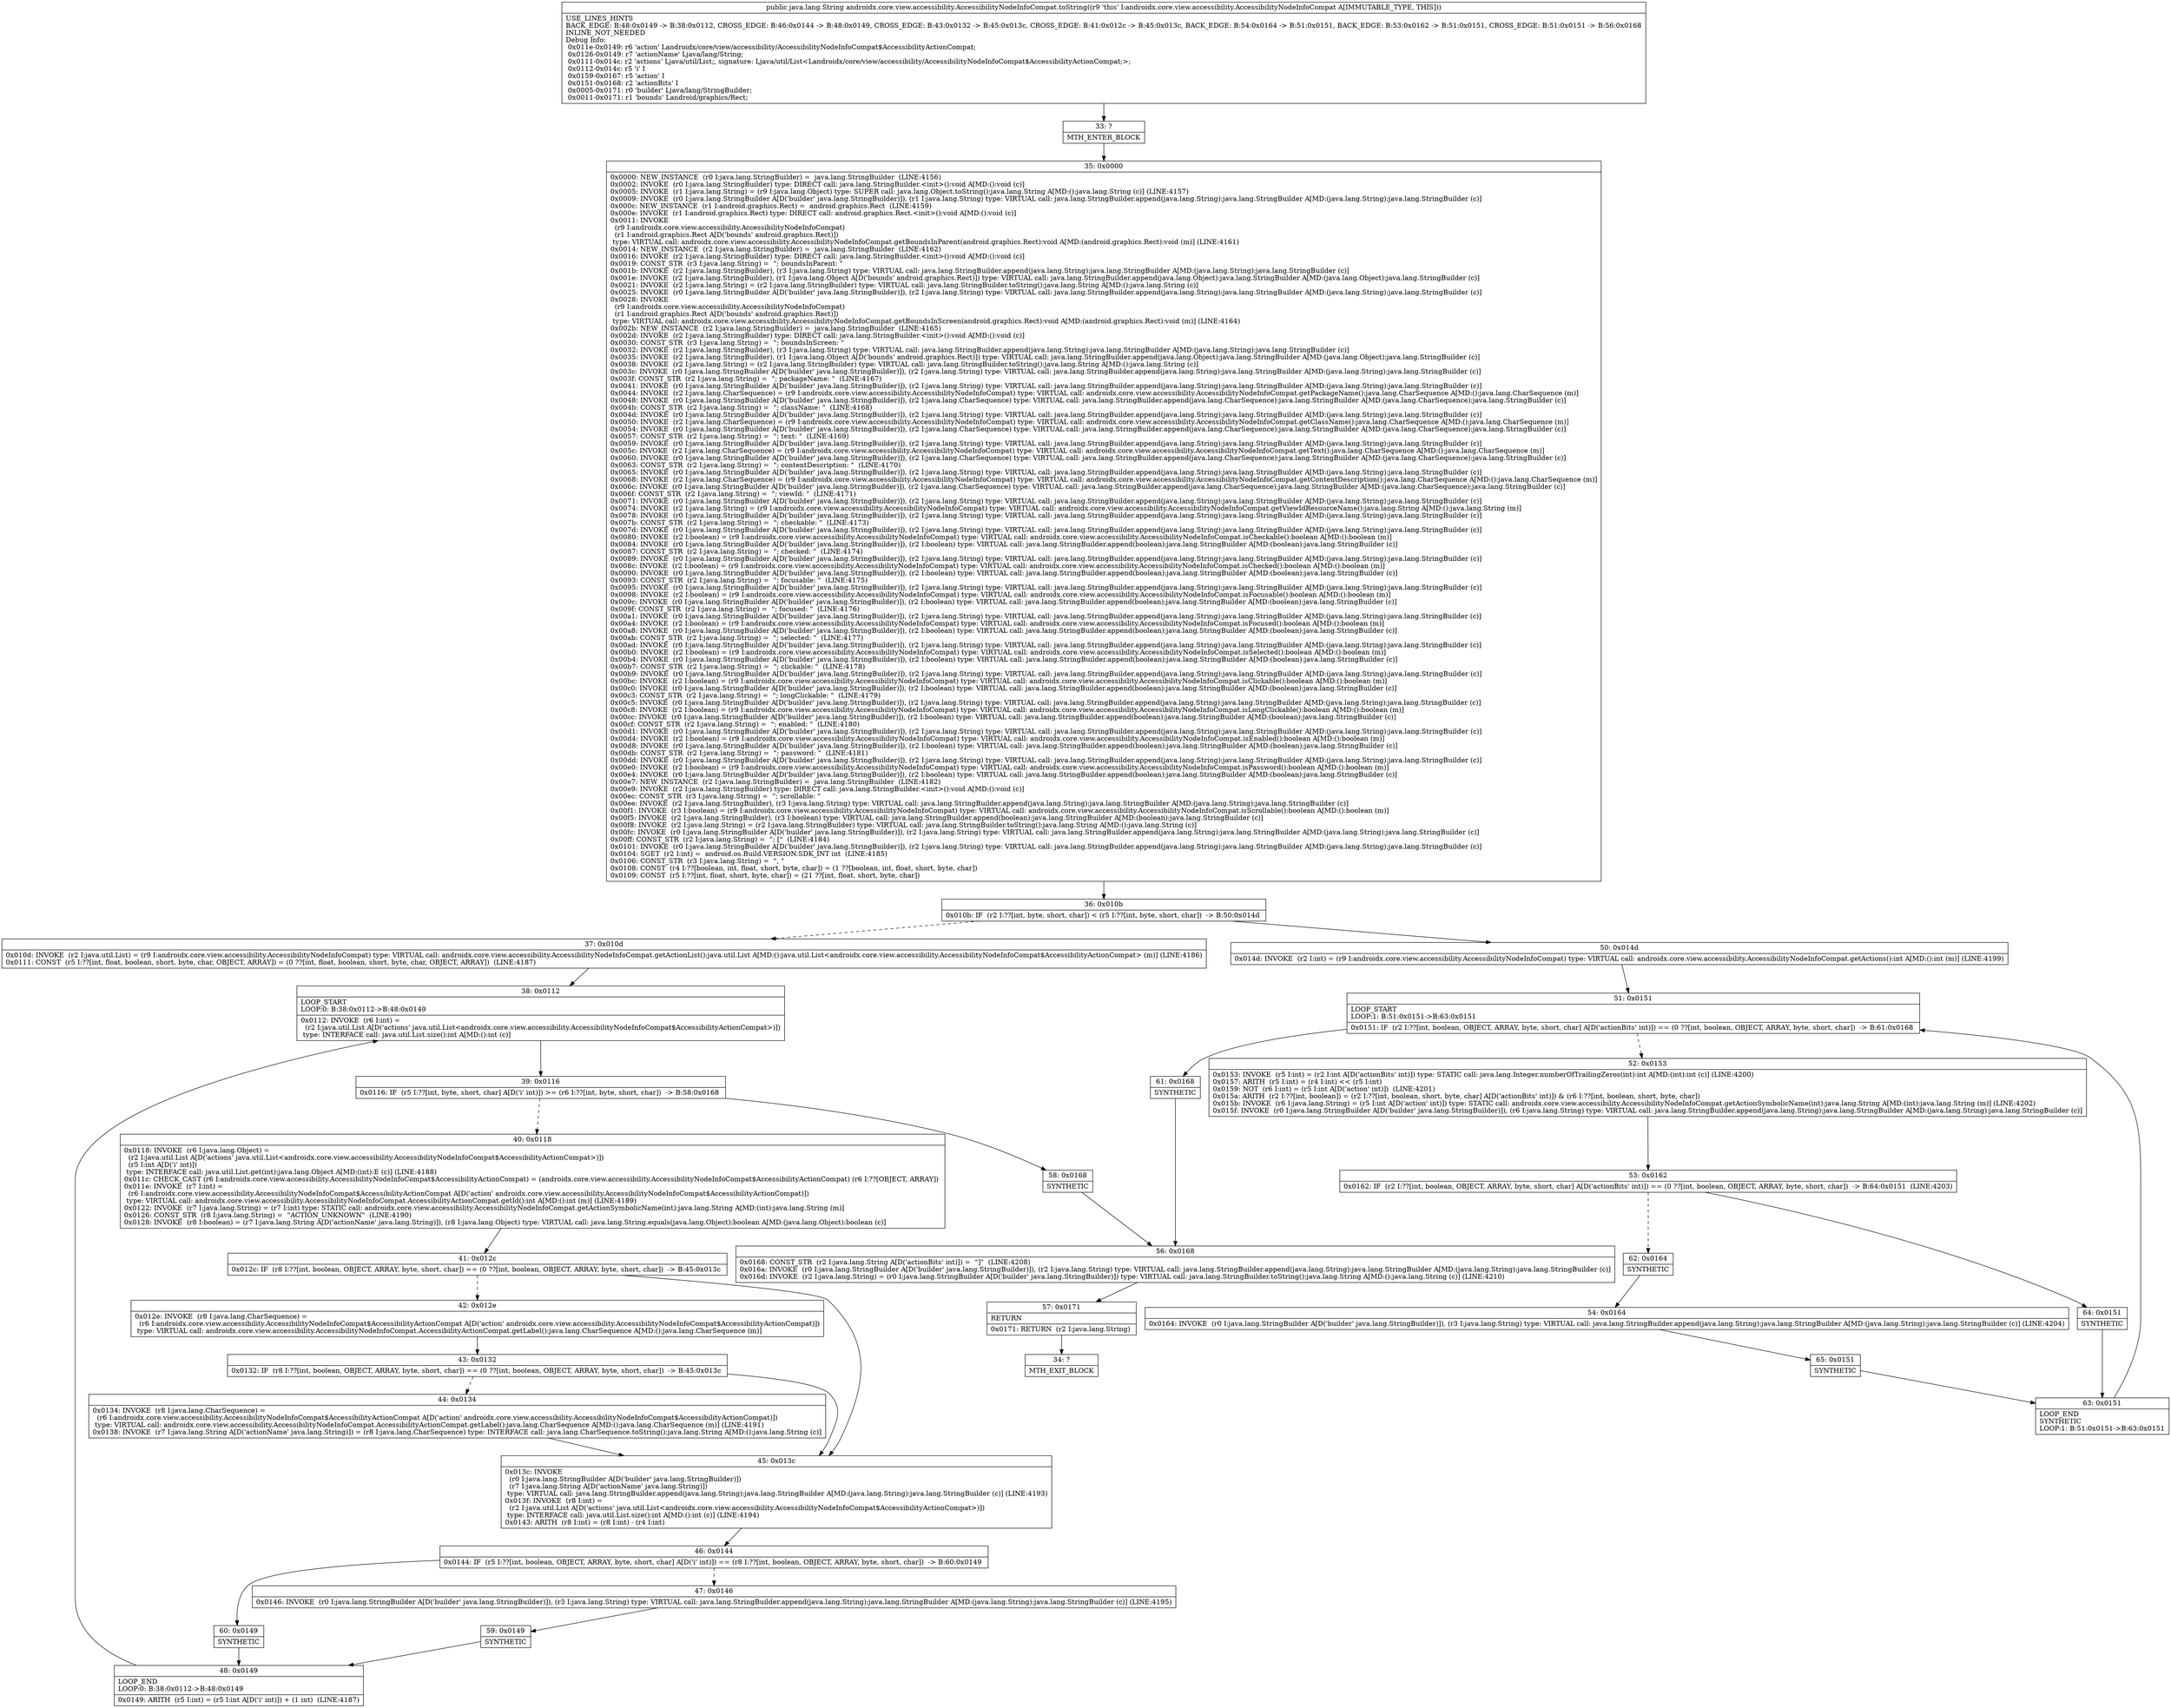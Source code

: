 digraph "CFG forandroidx.core.view.accessibility.AccessibilityNodeInfoCompat.toString()Ljava\/lang\/String;" {
Node_33 [shape=record,label="{33\:\ ?|MTH_ENTER_BLOCK\l}"];
Node_35 [shape=record,label="{35\:\ 0x0000|0x0000: NEW_INSTANCE  (r0 I:java.lang.StringBuilder) =  java.lang.StringBuilder  (LINE:4156)\l0x0002: INVOKE  (r0 I:java.lang.StringBuilder) type: DIRECT call: java.lang.StringBuilder.\<init\>():void A[MD:():void (c)]\l0x0005: INVOKE  (r1 I:java.lang.String) = (r9 I:java.lang.Object) type: SUPER call: java.lang.Object.toString():java.lang.String A[MD:():java.lang.String (c)] (LINE:4157)\l0x0009: INVOKE  (r0 I:java.lang.StringBuilder A[D('builder' java.lang.StringBuilder)]), (r1 I:java.lang.String) type: VIRTUAL call: java.lang.StringBuilder.append(java.lang.String):java.lang.StringBuilder A[MD:(java.lang.String):java.lang.StringBuilder (c)]\l0x000c: NEW_INSTANCE  (r1 I:android.graphics.Rect) =  android.graphics.Rect  (LINE:4159)\l0x000e: INVOKE  (r1 I:android.graphics.Rect) type: DIRECT call: android.graphics.Rect.\<init\>():void A[MD:():void (c)]\l0x0011: INVOKE  \l  (r9 I:androidx.core.view.accessibility.AccessibilityNodeInfoCompat)\l  (r1 I:android.graphics.Rect A[D('bounds' android.graphics.Rect)])\l type: VIRTUAL call: androidx.core.view.accessibility.AccessibilityNodeInfoCompat.getBoundsInParent(android.graphics.Rect):void A[MD:(android.graphics.Rect):void (m)] (LINE:4161)\l0x0014: NEW_INSTANCE  (r2 I:java.lang.StringBuilder) =  java.lang.StringBuilder  (LINE:4162)\l0x0016: INVOKE  (r2 I:java.lang.StringBuilder) type: DIRECT call: java.lang.StringBuilder.\<init\>():void A[MD:():void (c)]\l0x0019: CONST_STR  (r3 I:java.lang.String) =  \"; boundsInParent: \" \l0x001b: INVOKE  (r2 I:java.lang.StringBuilder), (r3 I:java.lang.String) type: VIRTUAL call: java.lang.StringBuilder.append(java.lang.String):java.lang.StringBuilder A[MD:(java.lang.String):java.lang.StringBuilder (c)]\l0x001e: INVOKE  (r2 I:java.lang.StringBuilder), (r1 I:java.lang.Object A[D('bounds' android.graphics.Rect)]) type: VIRTUAL call: java.lang.StringBuilder.append(java.lang.Object):java.lang.StringBuilder A[MD:(java.lang.Object):java.lang.StringBuilder (c)]\l0x0021: INVOKE  (r2 I:java.lang.String) = (r2 I:java.lang.StringBuilder) type: VIRTUAL call: java.lang.StringBuilder.toString():java.lang.String A[MD:():java.lang.String (c)]\l0x0025: INVOKE  (r0 I:java.lang.StringBuilder A[D('builder' java.lang.StringBuilder)]), (r2 I:java.lang.String) type: VIRTUAL call: java.lang.StringBuilder.append(java.lang.String):java.lang.StringBuilder A[MD:(java.lang.String):java.lang.StringBuilder (c)]\l0x0028: INVOKE  \l  (r9 I:androidx.core.view.accessibility.AccessibilityNodeInfoCompat)\l  (r1 I:android.graphics.Rect A[D('bounds' android.graphics.Rect)])\l type: VIRTUAL call: androidx.core.view.accessibility.AccessibilityNodeInfoCompat.getBoundsInScreen(android.graphics.Rect):void A[MD:(android.graphics.Rect):void (m)] (LINE:4164)\l0x002b: NEW_INSTANCE  (r2 I:java.lang.StringBuilder) =  java.lang.StringBuilder  (LINE:4165)\l0x002d: INVOKE  (r2 I:java.lang.StringBuilder) type: DIRECT call: java.lang.StringBuilder.\<init\>():void A[MD:():void (c)]\l0x0030: CONST_STR  (r3 I:java.lang.String) =  \"; boundsInScreen: \" \l0x0032: INVOKE  (r2 I:java.lang.StringBuilder), (r3 I:java.lang.String) type: VIRTUAL call: java.lang.StringBuilder.append(java.lang.String):java.lang.StringBuilder A[MD:(java.lang.String):java.lang.StringBuilder (c)]\l0x0035: INVOKE  (r2 I:java.lang.StringBuilder), (r1 I:java.lang.Object A[D('bounds' android.graphics.Rect)]) type: VIRTUAL call: java.lang.StringBuilder.append(java.lang.Object):java.lang.StringBuilder A[MD:(java.lang.Object):java.lang.StringBuilder (c)]\l0x0038: INVOKE  (r2 I:java.lang.String) = (r2 I:java.lang.StringBuilder) type: VIRTUAL call: java.lang.StringBuilder.toString():java.lang.String A[MD:():java.lang.String (c)]\l0x003c: INVOKE  (r0 I:java.lang.StringBuilder A[D('builder' java.lang.StringBuilder)]), (r2 I:java.lang.String) type: VIRTUAL call: java.lang.StringBuilder.append(java.lang.String):java.lang.StringBuilder A[MD:(java.lang.String):java.lang.StringBuilder (c)]\l0x003f: CONST_STR  (r2 I:java.lang.String) =  \"; packageName: \"  (LINE:4167)\l0x0041: INVOKE  (r0 I:java.lang.StringBuilder A[D('builder' java.lang.StringBuilder)]), (r2 I:java.lang.String) type: VIRTUAL call: java.lang.StringBuilder.append(java.lang.String):java.lang.StringBuilder A[MD:(java.lang.String):java.lang.StringBuilder (c)]\l0x0044: INVOKE  (r2 I:java.lang.CharSequence) = (r9 I:androidx.core.view.accessibility.AccessibilityNodeInfoCompat) type: VIRTUAL call: androidx.core.view.accessibility.AccessibilityNodeInfoCompat.getPackageName():java.lang.CharSequence A[MD:():java.lang.CharSequence (m)]\l0x0048: INVOKE  (r0 I:java.lang.StringBuilder A[D('builder' java.lang.StringBuilder)]), (r2 I:java.lang.CharSequence) type: VIRTUAL call: java.lang.StringBuilder.append(java.lang.CharSequence):java.lang.StringBuilder A[MD:(java.lang.CharSequence):java.lang.StringBuilder (c)]\l0x004b: CONST_STR  (r2 I:java.lang.String) =  \"; className: \"  (LINE:4168)\l0x004d: INVOKE  (r0 I:java.lang.StringBuilder A[D('builder' java.lang.StringBuilder)]), (r2 I:java.lang.String) type: VIRTUAL call: java.lang.StringBuilder.append(java.lang.String):java.lang.StringBuilder A[MD:(java.lang.String):java.lang.StringBuilder (c)]\l0x0050: INVOKE  (r2 I:java.lang.CharSequence) = (r9 I:androidx.core.view.accessibility.AccessibilityNodeInfoCompat) type: VIRTUAL call: androidx.core.view.accessibility.AccessibilityNodeInfoCompat.getClassName():java.lang.CharSequence A[MD:():java.lang.CharSequence (m)]\l0x0054: INVOKE  (r0 I:java.lang.StringBuilder A[D('builder' java.lang.StringBuilder)]), (r2 I:java.lang.CharSequence) type: VIRTUAL call: java.lang.StringBuilder.append(java.lang.CharSequence):java.lang.StringBuilder A[MD:(java.lang.CharSequence):java.lang.StringBuilder (c)]\l0x0057: CONST_STR  (r2 I:java.lang.String) =  \"; text: \"  (LINE:4169)\l0x0059: INVOKE  (r0 I:java.lang.StringBuilder A[D('builder' java.lang.StringBuilder)]), (r2 I:java.lang.String) type: VIRTUAL call: java.lang.StringBuilder.append(java.lang.String):java.lang.StringBuilder A[MD:(java.lang.String):java.lang.StringBuilder (c)]\l0x005c: INVOKE  (r2 I:java.lang.CharSequence) = (r9 I:androidx.core.view.accessibility.AccessibilityNodeInfoCompat) type: VIRTUAL call: androidx.core.view.accessibility.AccessibilityNodeInfoCompat.getText():java.lang.CharSequence A[MD:():java.lang.CharSequence (m)]\l0x0060: INVOKE  (r0 I:java.lang.StringBuilder A[D('builder' java.lang.StringBuilder)]), (r2 I:java.lang.CharSequence) type: VIRTUAL call: java.lang.StringBuilder.append(java.lang.CharSequence):java.lang.StringBuilder A[MD:(java.lang.CharSequence):java.lang.StringBuilder (c)]\l0x0063: CONST_STR  (r2 I:java.lang.String) =  \"; contentDescription: \"  (LINE:4170)\l0x0065: INVOKE  (r0 I:java.lang.StringBuilder A[D('builder' java.lang.StringBuilder)]), (r2 I:java.lang.String) type: VIRTUAL call: java.lang.StringBuilder.append(java.lang.String):java.lang.StringBuilder A[MD:(java.lang.String):java.lang.StringBuilder (c)]\l0x0068: INVOKE  (r2 I:java.lang.CharSequence) = (r9 I:androidx.core.view.accessibility.AccessibilityNodeInfoCompat) type: VIRTUAL call: androidx.core.view.accessibility.AccessibilityNodeInfoCompat.getContentDescription():java.lang.CharSequence A[MD:():java.lang.CharSequence (m)]\l0x006c: INVOKE  (r0 I:java.lang.StringBuilder A[D('builder' java.lang.StringBuilder)]), (r2 I:java.lang.CharSequence) type: VIRTUAL call: java.lang.StringBuilder.append(java.lang.CharSequence):java.lang.StringBuilder A[MD:(java.lang.CharSequence):java.lang.StringBuilder (c)]\l0x006f: CONST_STR  (r2 I:java.lang.String) =  \"; viewId: \"  (LINE:4171)\l0x0071: INVOKE  (r0 I:java.lang.StringBuilder A[D('builder' java.lang.StringBuilder)]), (r2 I:java.lang.String) type: VIRTUAL call: java.lang.StringBuilder.append(java.lang.String):java.lang.StringBuilder A[MD:(java.lang.String):java.lang.StringBuilder (c)]\l0x0074: INVOKE  (r2 I:java.lang.String) = (r9 I:androidx.core.view.accessibility.AccessibilityNodeInfoCompat) type: VIRTUAL call: androidx.core.view.accessibility.AccessibilityNodeInfoCompat.getViewIdResourceName():java.lang.String A[MD:():java.lang.String (m)]\l0x0078: INVOKE  (r0 I:java.lang.StringBuilder A[D('builder' java.lang.StringBuilder)]), (r2 I:java.lang.String) type: VIRTUAL call: java.lang.StringBuilder.append(java.lang.String):java.lang.StringBuilder A[MD:(java.lang.String):java.lang.StringBuilder (c)]\l0x007b: CONST_STR  (r2 I:java.lang.String) =  \"; checkable: \"  (LINE:4173)\l0x007d: INVOKE  (r0 I:java.lang.StringBuilder A[D('builder' java.lang.StringBuilder)]), (r2 I:java.lang.String) type: VIRTUAL call: java.lang.StringBuilder.append(java.lang.String):java.lang.StringBuilder A[MD:(java.lang.String):java.lang.StringBuilder (c)]\l0x0080: INVOKE  (r2 I:boolean) = (r9 I:androidx.core.view.accessibility.AccessibilityNodeInfoCompat) type: VIRTUAL call: androidx.core.view.accessibility.AccessibilityNodeInfoCompat.isCheckable():boolean A[MD:():boolean (m)]\l0x0084: INVOKE  (r0 I:java.lang.StringBuilder A[D('builder' java.lang.StringBuilder)]), (r2 I:boolean) type: VIRTUAL call: java.lang.StringBuilder.append(boolean):java.lang.StringBuilder A[MD:(boolean):java.lang.StringBuilder (c)]\l0x0087: CONST_STR  (r2 I:java.lang.String) =  \"; checked: \"  (LINE:4174)\l0x0089: INVOKE  (r0 I:java.lang.StringBuilder A[D('builder' java.lang.StringBuilder)]), (r2 I:java.lang.String) type: VIRTUAL call: java.lang.StringBuilder.append(java.lang.String):java.lang.StringBuilder A[MD:(java.lang.String):java.lang.StringBuilder (c)]\l0x008c: INVOKE  (r2 I:boolean) = (r9 I:androidx.core.view.accessibility.AccessibilityNodeInfoCompat) type: VIRTUAL call: androidx.core.view.accessibility.AccessibilityNodeInfoCompat.isChecked():boolean A[MD:():boolean (m)]\l0x0090: INVOKE  (r0 I:java.lang.StringBuilder A[D('builder' java.lang.StringBuilder)]), (r2 I:boolean) type: VIRTUAL call: java.lang.StringBuilder.append(boolean):java.lang.StringBuilder A[MD:(boolean):java.lang.StringBuilder (c)]\l0x0093: CONST_STR  (r2 I:java.lang.String) =  \"; focusable: \"  (LINE:4175)\l0x0095: INVOKE  (r0 I:java.lang.StringBuilder A[D('builder' java.lang.StringBuilder)]), (r2 I:java.lang.String) type: VIRTUAL call: java.lang.StringBuilder.append(java.lang.String):java.lang.StringBuilder A[MD:(java.lang.String):java.lang.StringBuilder (c)]\l0x0098: INVOKE  (r2 I:boolean) = (r9 I:androidx.core.view.accessibility.AccessibilityNodeInfoCompat) type: VIRTUAL call: androidx.core.view.accessibility.AccessibilityNodeInfoCompat.isFocusable():boolean A[MD:():boolean (m)]\l0x009c: INVOKE  (r0 I:java.lang.StringBuilder A[D('builder' java.lang.StringBuilder)]), (r2 I:boolean) type: VIRTUAL call: java.lang.StringBuilder.append(boolean):java.lang.StringBuilder A[MD:(boolean):java.lang.StringBuilder (c)]\l0x009f: CONST_STR  (r2 I:java.lang.String) =  \"; focused: \"  (LINE:4176)\l0x00a1: INVOKE  (r0 I:java.lang.StringBuilder A[D('builder' java.lang.StringBuilder)]), (r2 I:java.lang.String) type: VIRTUAL call: java.lang.StringBuilder.append(java.lang.String):java.lang.StringBuilder A[MD:(java.lang.String):java.lang.StringBuilder (c)]\l0x00a4: INVOKE  (r2 I:boolean) = (r9 I:androidx.core.view.accessibility.AccessibilityNodeInfoCompat) type: VIRTUAL call: androidx.core.view.accessibility.AccessibilityNodeInfoCompat.isFocused():boolean A[MD:():boolean (m)]\l0x00a8: INVOKE  (r0 I:java.lang.StringBuilder A[D('builder' java.lang.StringBuilder)]), (r2 I:boolean) type: VIRTUAL call: java.lang.StringBuilder.append(boolean):java.lang.StringBuilder A[MD:(boolean):java.lang.StringBuilder (c)]\l0x00ab: CONST_STR  (r2 I:java.lang.String) =  \"; selected: \"  (LINE:4177)\l0x00ad: INVOKE  (r0 I:java.lang.StringBuilder A[D('builder' java.lang.StringBuilder)]), (r2 I:java.lang.String) type: VIRTUAL call: java.lang.StringBuilder.append(java.lang.String):java.lang.StringBuilder A[MD:(java.lang.String):java.lang.StringBuilder (c)]\l0x00b0: INVOKE  (r2 I:boolean) = (r9 I:androidx.core.view.accessibility.AccessibilityNodeInfoCompat) type: VIRTUAL call: androidx.core.view.accessibility.AccessibilityNodeInfoCompat.isSelected():boolean A[MD:():boolean (m)]\l0x00b4: INVOKE  (r0 I:java.lang.StringBuilder A[D('builder' java.lang.StringBuilder)]), (r2 I:boolean) type: VIRTUAL call: java.lang.StringBuilder.append(boolean):java.lang.StringBuilder A[MD:(boolean):java.lang.StringBuilder (c)]\l0x00b7: CONST_STR  (r2 I:java.lang.String) =  \"; clickable: \"  (LINE:4178)\l0x00b9: INVOKE  (r0 I:java.lang.StringBuilder A[D('builder' java.lang.StringBuilder)]), (r2 I:java.lang.String) type: VIRTUAL call: java.lang.StringBuilder.append(java.lang.String):java.lang.StringBuilder A[MD:(java.lang.String):java.lang.StringBuilder (c)]\l0x00bc: INVOKE  (r2 I:boolean) = (r9 I:androidx.core.view.accessibility.AccessibilityNodeInfoCompat) type: VIRTUAL call: androidx.core.view.accessibility.AccessibilityNodeInfoCompat.isClickable():boolean A[MD:():boolean (m)]\l0x00c0: INVOKE  (r0 I:java.lang.StringBuilder A[D('builder' java.lang.StringBuilder)]), (r2 I:boolean) type: VIRTUAL call: java.lang.StringBuilder.append(boolean):java.lang.StringBuilder A[MD:(boolean):java.lang.StringBuilder (c)]\l0x00c3: CONST_STR  (r2 I:java.lang.String) =  \"; longClickable: \"  (LINE:4179)\l0x00c5: INVOKE  (r0 I:java.lang.StringBuilder A[D('builder' java.lang.StringBuilder)]), (r2 I:java.lang.String) type: VIRTUAL call: java.lang.StringBuilder.append(java.lang.String):java.lang.StringBuilder A[MD:(java.lang.String):java.lang.StringBuilder (c)]\l0x00c8: INVOKE  (r2 I:boolean) = (r9 I:androidx.core.view.accessibility.AccessibilityNodeInfoCompat) type: VIRTUAL call: androidx.core.view.accessibility.AccessibilityNodeInfoCompat.isLongClickable():boolean A[MD:():boolean (m)]\l0x00cc: INVOKE  (r0 I:java.lang.StringBuilder A[D('builder' java.lang.StringBuilder)]), (r2 I:boolean) type: VIRTUAL call: java.lang.StringBuilder.append(boolean):java.lang.StringBuilder A[MD:(boolean):java.lang.StringBuilder (c)]\l0x00cf: CONST_STR  (r2 I:java.lang.String) =  \"; enabled: \"  (LINE:4180)\l0x00d1: INVOKE  (r0 I:java.lang.StringBuilder A[D('builder' java.lang.StringBuilder)]), (r2 I:java.lang.String) type: VIRTUAL call: java.lang.StringBuilder.append(java.lang.String):java.lang.StringBuilder A[MD:(java.lang.String):java.lang.StringBuilder (c)]\l0x00d4: INVOKE  (r2 I:boolean) = (r9 I:androidx.core.view.accessibility.AccessibilityNodeInfoCompat) type: VIRTUAL call: androidx.core.view.accessibility.AccessibilityNodeInfoCompat.isEnabled():boolean A[MD:():boolean (m)]\l0x00d8: INVOKE  (r0 I:java.lang.StringBuilder A[D('builder' java.lang.StringBuilder)]), (r2 I:boolean) type: VIRTUAL call: java.lang.StringBuilder.append(boolean):java.lang.StringBuilder A[MD:(boolean):java.lang.StringBuilder (c)]\l0x00db: CONST_STR  (r2 I:java.lang.String) =  \"; password: \"  (LINE:4181)\l0x00dd: INVOKE  (r0 I:java.lang.StringBuilder A[D('builder' java.lang.StringBuilder)]), (r2 I:java.lang.String) type: VIRTUAL call: java.lang.StringBuilder.append(java.lang.String):java.lang.StringBuilder A[MD:(java.lang.String):java.lang.StringBuilder (c)]\l0x00e0: INVOKE  (r2 I:boolean) = (r9 I:androidx.core.view.accessibility.AccessibilityNodeInfoCompat) type: VIRTUAL call: androidx.core.view.accessibility.AccessibilityNodeInfoCompat.isPassword():boolean A[MD:():boolean (m)]\l0x00e4: INVOKE  (r0 I:java.lang.StringBuilder A[D('builder' java.lang.StringBuilder)]), (r2 I:boolean) type: VIRTUAL call: java.lang.StringBuilder.append(boolean):java.lang.StringBuilder A[MD:(boolean):java.lang.StringBuilder (c)]\l0x00e7: NEW_INSTANCE  (r2 I:java.lang.StringBuilder) =  java.lang.StringBuilder  (LINE:4182)\l0x00e9: INVOKE  (r2 I:java.lang.StringBuilder) type: DIRECT call: java.lang.StringBuilder.\<init\>():void A[MD:():void (c)]\l0x00ec: CONST_STR  (r3 I:java.lang.String) =  \"; scrollable: \" \l0x00ee: INVOKE  (r2 I:java.lang.StringBuilder), (r3 I:java.lang.String) type: VIRTUAL call: java.lang.StringBuilder.append(java.lang.String):java.lang.StringBuilder A[MD:(java.lang.String):java.lang.StringBuilder (c)]\l0x00f1: INVOKE  (r3 I:boolean) = (r9 I:androidx.core.view.accessibility.AccessibilityNodeInfoCompat) type: VIRTUAL call: androidx.core.view.accessibility.AccessibilityNodeInfoCompat.isScrollable():boolean A[MD:():boolean (m)]\l0x00f5: INVOKE  (r2 I:java.lang.StringBuilder), (r3 I:boolean) type: VIRTUAL call: java.lang.StringBuilder.append(boolean):java.lang.StringBuilder A[MD:(boolean):java.lang.StringBuilder (c)]\l0x00f8: INVOKE  (r2 I:java.lang.String) = (r2 I:java.lang.StringBuilder) type: VIRTUAL call: java.lang.StringBuilder.toString():java.lang.String A[MD:():java.lang.String (c)]\l0x00fc: INVOKE  (r0 I:java.lang.StringBuilder A[D('builder' java.lang.StringBuilder)]), (r2 I:java.lang.String) type: VIRTUAL call: java.lang.StringBuilder.append(java.lang.String):java.lang.StringBuilder A[MD:(java.lang.String):java.lang.StringBuilder (c)]\l0x00ff: CONST_STR  (r2 I:java.lang.String) =  \"; [\"  (LINE:4184)\l0x0101: INVOKE  (r0 I:java.lang.StringBuilder A[D('builder' java.lang.StringBuilder)]), (r2 I:java.lang.String) type: VIRTUAL call: java.lang.StringBuilder.append(java.lang.String):java.lang.StringBuilder A[MD:(java.lang.String):java.lang.StringBuilder (c)]\l0x0104: SGET  (r2 I:int) =  android.os.Build.VERSION.SDK_INT int  (LINE:4185)\l0x0106: CONST_STR  (r3 I:java.lang.String) =  \", \" \l0x0108: CONST  (r4 I:??[boolean, int, float, short, byte, char]) = (1 ??[boolean, int, float, short, byte, char]) \l0x0109: CONST  (r5 I:??[int, float, short, byte, char]) = (21 ??[int, float, short, byte, char]) \l}"];
Node_36 [shape=record,label="{36\:\ 0x010b|0x010b: IF  (r2 I:??[int, byte, short, char]) \< (r5 I:??[int, byte, short, char])  \-\> B:50:0x014d \l}"];
Node_37 [shape=record,label="{37\:\ 0x010d|0x010d: INVOKE  (r2 I:java.util.List) = (r9 I:androidx.core.view.accessibility.AccessibilityNodeInfoCompat) type: VIRTUAL call: androidx.core.view.accessibility.AccessibilityNodeInfoCompat.getActionList():java.util.List A[MD:():java.util.List\<androidx.core.view.accessibility.AccessibilityNodeInfoCompat$AccessibilityActionCompat\> (m)] (LINE:4186)\l0x0111: CONST  (r5 I:??[int, float, boolean, short, byte, char, OBJECT, ARRAY]) = (0 ??[int, float, boolean, short, byte, char, OBJECT, ARRAY])  (LINE:4187)\l}"];
Node_38 [shape=record,label="{38\:\ 0x0112|LOOP_START\lLOOP:0: B:38:0x0112\-\>B:48:0x0149\l|0x0112: INVOKE  (r6 I:int) = \l  (r2 I:java.util.List A[D('actions' java.util.List\<androidx.core.view.accessibility.AccessibilityNodeInfoCompat$AccessibilityActionCompat\>)])\l type: INTERFACE call: java.util.List.size():int A[MD:():int (c)]\l}"];
Node_39 [shape=record,label="{39\:\ 0x0116|0x0116: IF  (r5 I:??[int, byte, short, char] A[D('i' int)]) \>= (r6 I:??[int, byte, short, char])  \-\> B:58:0x0168 \l}"];
Node_40 [shape=record,label="{40\:\ 0x0118|0x0118: INVOKE  (r6 I:java.lang.Object) = \l  (r2 I:java.util.List A[D('actions' java.util.List\<androidx.core.view.accessibility.AccessibilityNodeInfoCompat$AccessibilityActionCompat\>)])\l  (r5 I:int A[D('i' int)])\l type: INTERFACE call: java.util.List.get(int):java.lang.Object A[MD:(int):E (c)] (LINE:4188)\l0x011c: CHECK_CAST (r6 I:androidx.core.view.accessibility.AccessibilityNodeInfoCompat$AccessibilityActionCompat) = (androidx.core.view.accessibility.AccessibilityNodeInfoCompat$AccessibilityActionCompat) (r6 I:??[OBJECT, ARRAY]) \l0x011e: INVOKE  (r7 I:int) = \l  (r6 I:androidx.core.view.accessibility.AccessibilityNodeInfoCompat$AccessibilityActionCompat A[D('action' androidx.core.view.accessibility.AccessibilityNodeInfoCompat$AccessibilityActionCompat)])\l type: VIRTUAL call: androidx.core.view.accessibility.AccessibilityNodeInfoCompat.AccessibilityActionCompat.getId():int A[MD:():int (m)] (LINE:4189)\l0x0122: INVOKE  (r7 I:java.lang.String) = (r7 I:int) type: STATIC call: androidx.core.view.accessibility.AccessibilityNodeInfoCompat.getActionSymbolicName(int):java.lang.String A[MD:(int):java.lang.String (m)]\l0x0126: CONST_STR  (r8 I:java.lang.String) =  \"ACTION_UNKNOWN\"  (LINE:4190)\l0x0128: INVOKE  (r8 I:boolean) = (r7 I:java.lang.String A[D('actionName' java.lang.String)]), (r8 I:java.lang.Object) type: VIRTUAL call: java.lang.String.equals(java.lang.Object):boolean A[MD:(java.lang.Object):boolean (c)]\l}"];
Node_41 [shape=record,label="{41\:\ 0x012c|0x012c: IF  (r8 I:??[int, boolean, OBJECT, ARRAY, byte, short, char]) == (0 ??[int, boolean, OBJECT, ARRAY, byte, short, char])  \-\> B:45:0x013c \l}"];
Node_42 [shape=record,label="{42\:\ 0x012e|0x012e: INVOKE  (r8 I:java.lang.CharSequence) = \l  (r6 I:androidx.core.view.accessibility.AccessibilityNodeInfoCompat$AccessibilityActionCompat A[D('action' androidx.core.view.accessibility.AccessibilityNodeInfoCompat$AccessibilityActionCompat)])\l type: VIRTUAL call: androidx.core.view.accessibility.AccessibilityNodeInfoCompat.AccessibilityActionCompat.getLabel():java.lang.CharSequence A[MD:():java.lang.CharSequence (m)]\l}"];
Node_43 [shape=record,label="{43\:\ 0x0132|0x0132: IF  (r8 I:??[int, boolean, OBJECT, ARRAY, byte, short, char]) == (0 ??[int, boolean, OBJECT, ARRAY, byte, short, char])  \-\> B:45:0x013c \l}"];
Node_44 [shape=record,label="{44\:\ 0x0134|0x0134: INVOKE  (r8 I:java.lang.CharSequence) = \l  (r6 I:androidx.core.view.accessibility.AccessibilityNodeInfoCompat$AccessibilityActionCompat A[D('action' androidx.core.view.accessibility.AccessibilityNodeInfoCompat$AccessibilityActionCompat)])\l type: VIRTUAL call: androidx.core.view.accessibility.AccessibilityNodeInfoCompat.AccessibilityActionCompat.getLabel():java.lang.CharSequence A[MD:():java.lang.CharSequence (m)] (LINE:4191)\l0x0138: INVOKE  (r7 I:java.lang.String A[D('actionName' java.lang.String)]) = (r8 I:java.lang.CharSequence) type: INTERFACE call: java.lang.CharSequence.toString():java.lang.String A[MD:():java.lang.String (c)]\l}"];
Node_45 [shape=record,label="{45\:\ 0x013c|0x013c: INVOKE  \l  (r0 I:java.lang.StringBuilder A[D('builder' java.lang.StringBuilder)])\l  (r7 I:java.lang.String A[D('actionName' java.lang.String)])\l type: VIRTUAL call: java.lang.StringBuilder.append(java.lang.String):java.lang.StringBuilder A[MD:(java.lang.String):java.lang.StringBuilder (c)] (LINE:4193)\l0x013f: INVOKE  (r8 I:int) = \l  (r2 I:java.util.List A[D('actions' java.util.List\<androidx.core.view.accessibility.AccessibilityNodeInfoCompat$AccessibilityActionCompat\>)])\l type: INTERFACE call: java.util.List.size():int A[MD:():int (c)] (LINE:4194)\l0x0143: ARITH  (r8 I:int) = (r8 I:int) \- (r4 I:int) \l}"];
Node_46 [shape=record,label="{46\:\ 0x0144|0x0144: IF  (r5 I:??[int, boolean, OBJECT, ARRAY, byte, short, char] A[D('i' int)]) == (r8 I:??[int, boolean, OBJECT, ARRAY, byte, short, char])  \-\> B:60:0x0149 \l}"];
Node_47 [shape=record,label="{47\:\ 0x0146|0x0146: INVOKE  (r0 I:java.lang.StringBuilder A[D('builder' java.lang.StringBuilder)]), (r3 I:java.lang.String) type: VIRTUAL call: java.lang.StringBuilder.append(java.lang.String):java.lang.StringBuilder A[MD:(java.lang.String):java.lang.StringBuilder (c)] (LINE:4195)\l}"];
Node_59 [shape=record,label="{59\:\ 0x0149|SYNTHETIC\l}"];
Node_48 [shape=record,label="{48\:\ 0x0149|LOOP_END\lLOOP:0: B:38:0x0112\-\>B:48:0x0149\l|0x0149: ARITH  (r5 I:int) = (r5 I:int A[D('i' int)]) + (1 int)  (LINE:4187)\l}"];
Node_60 [shape=record,label="{60\:\ 0x0149|SYNTHETIC\l}"];
Node_58 [shape=record,label="{58\:\ 0x0168|SYNTHETIC\l}"];
Node_56 [shape=record,label="{56\:\ 0x0168|0x0168: CONST_STR  (r2 I:java.lang.String A[D('actionBits' int)]) =  \"]\"  (LINE:4208)\l0x016a: INVOKE  (r0 I:java.lang.StringBuilder A[D('builder' java.lang.StringBuilder)]), (r2 I:java.lang.String) type: VIRTUAL call: java.lang.StringBuilder.append(java.lang.String):java.lang.StringBuilder A[MD:(java.lang.String):java.lang.StringBuilder (c)]\l0x016d: INVOKE  (r2 I:java.lang.String) = (r0 I:java.lang.StringBuilder A[D('builder' java.lang.StringBuilder)]) type: VIRTUAL call: java.lang.StringBuilder.toString():java.lang.String A[MD:():java.lang.String (c)] (LINE:4210)\l}"];
Node_57 [shape=record,label="{57\:\ 0x0171|RETURN\l|0x0171: RETURN  (r2 I:java.lang.String) \l}"];
Node_34 [shape=record,label="{34\:\ ?|MTH_EXIT_BLOCK\l}"];
Node_50 [shape=record,label="{50\:\ 0x014d|0x014d: INVOKE  (r2 I:int) = (r9 I:androidx.core.view.accessibility.AccessibilityNodeInfoCompat) type: VIRTUAL call: androidx.core.view.accessibility.AccessibilityNodeInfoCompat.getActions():int A[MD:():int (m)] (LINE:4199)\l}"];
Node_51 [shape=record,label="{51\:\ 0x0151|LOOP_START\lLOOP:1: B:51:0x0151\-\>B:63:0x0151\l|0x0151: IF  (r2 I:??[int, boolean, OBJECT, ARRAY, byte, short, char] A[D('actionBits' int)]) == (0 ??[int, boolean, OBJECT, ARRAY, byte, short, char])  \-\> B:61:0x0168 \l}"];
Node_52 [shape=record,label="{52\:\ 0x0153|0x0153: INVOKE  (r5 I:int) = (r2 I:int A[D('actionBits' int)]) type: STATIC call: java.lang.Integer.numberOfTrailingZeros(int):int A[MD:(int):int (c)] (LINE:4200)\l0x0157: ARITH  (r5 I:int) = (r4 I:int) \<\< (r5 I:int) \l0x0159: NOT  (r6 I:int) = (r5 I:int A[D('action' int)])  (LINE:4201)\l0x015a: ARITH  (r2 I:??[int, boolean]) = (r2 I:??[int, boolean, short, byte, char] A[D('actionBits' int)]) & (r6 I:??[int, boolean, short, byte, char]) \l0x015b: INVOKE  (r6 I:java.lang.String) = (r5 I:int A[D('action' int)]) type: STATIC call: androidx.core.view.accessibility.AccessibilityNodeInfoCompat.getActionSymbolicName(int):java.lang.String A[MD:(int):java.lang.String (m)] (LINE:4202)\l0x015f: INVOKE  (r0 I:java.lang.StringBuilder A[D('builder' java.lang.StringBuilder)]), (r6 I:java.lang.String) type: VIRTUAL call: java.lang.StringBuilder.append(java.lang.String):java.lang.StringBuilder A[MD:(java.lang.String):java.lang.StringBuilder (c)]\l}"];
Node_53 [shape=record,label="{53\:\ 0x0162|0x0162: IF  (r2 I:??[int, boolean, OBJECT, ARRAY, byte, short, char] A[D('actionBits' int)]) == (0 ??[int, boolean, OBJECT, ARRAY, byte, short, char])  \-\> B:64:0x0151  (LINE:4203)\l}"];
Node_62 [shape=record,label="{62\:\ 0x0164|SYNTHETIC\l}"];
Node_54 [shape=record,label="{54\:\ 0x0164|0x0164: INVOKE  (r0 I:java.lang.StringBuilder A[D('builder' java.lang.StringBuilder)]), (r3 I:java.lang.String) type: VIRTUAL call: java.lang.StringBuilder.append(java.lang.String):java.lang.StringBuilder A[MD:(java.lang.String):java.lang.StringBuilder (c)] (LINE:4204)\l}"];
Node_65 [shape=record,label="{65\:\ 0x0151|SYNTHETIC\l}"];
Node_63 [shape=record,label="{63\:\ 0x0151|LOOP_END\lSYNTHETIC\lLOOP:1: B:51:0x0151\-\>B:63:0x0151\l}"];
Node_64 [shape=record,label="{64\:\ 0x0151|SYNTHETIC\l}"];
Node_61 [shape=record,label="{61\:\ 0x0168|SYNTHETIC\l}"];
MethodNode[shape=record,label="{public java.lang.String androidx.core.view.accessibility.AccessibilityNodeInfoCompat.toString((r9 'this' I:androidx.core.view.accessibility.AccessibilityNodeInfoCompat A[IMMUTABLE_TYPE, THIS]))  | USE_LINES_HINTS\lBACK_EDGE: B:48:0x0149 \-\> B:38:0x0112, CROSS_EDGE: B:46:0x0144 \-\> B:48:0x0149, CROSS_EDGE: B:43:0x0132 \-\> B:45:0x013c, CROSS_EDGE: B:41:0x012c \-\> B:45:0x013c, BACK_EDGE: B:54:0x0164 \-\> B:51:0x0151, BACK_EDGE: B:53:0x0162 \-\> B:51:0x0151, CROSS_EDGE: B:51:0x0151 \-\> B:56:0x0168\lINLINE_NOT_NEEDED\lDebug Info:\l  0x011e\-0x0149: r6 'action' Landroidx\/core\/view\/accessibility\/AccessibilityNodeInfoCompat$AccessibilityActionCompat;\l  0x0126\-0x0149: r7 'actionName' Ljava\/lang\/String;\l  0x0111\-0x014c: r2 'actions' Ljava\/util\/List;, signature: Ljava\/util\/List\<Landroidx\/core\/view\/accessibility\/AccessibilityNodeInfoCompat$AccessibilityActionCompat;\>;\l  0x0112\-0x014c: r5 'i' I\l  0x0159\-0x0167: r5 'action' I\l  0x0151\-0x0168: r2 'actionBits' I\l  0x0005\-0x0171: r0 'builder' Ljava\/lang\/StringBuilder;\l  0x0011\-0x0171: r1 'bounds' Landroid\/graphics\/Rect;\l}"];
MethodNode -> Node_33;Node_33 -> Node_35;
Node_35 -> Node_36;
Node_36 -> Node_37[style=dashed];
Node_36 -> Node_50;
Node_37 -> Node_38;
Node_38 -> Node_39;
Node_39 -> Node_40[style=dashed];
Node_39 -> Node_58;
Node_40 -> Node_41;
Node_41 -> Node_42[style=dashed];
Node_41 -> Node_45;
Node_42 -> Node_43;
Node_43 -> Node_44[style=dashed];
Node_43 -> Node_45;
Node_44 -> Node_45;
Node_45 -> Node_46;
Node_46 -> Node_47[style=dashed];
Node_46 -> Node_60;
Node_47 -> Node_59;
Node_59 -> Node_48;
Node_48 -> Node_38;
Node_60 -> Node_48;
Node_58 -> Node_56;
Node_56 -> Node_57;
Node_57 -> Node_34;
Node_50 -> Node_51;
Node_51 -> Node_52[style=dashed];
Node_51 -> Node_61;
Node_52 -> Node_53;
Node_53 -> Node_62[style=dashed];
Node_53 -> Node_64;
Node_62 -> Node_54;
Node_54 -> Node_65;
Node_65 -> Node_63;
Node_63 -> Node_51;
Node_64 -> Node_63;
Node_61 -> Node_56;
}

